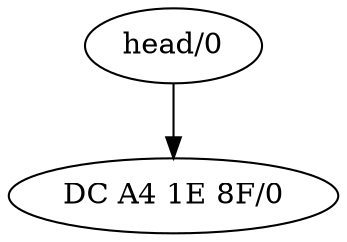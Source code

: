     digraph graphname {
        //rankdir=LR;  // Rank Direction Left to Right

        nodesep=1.0 // increases the separation between nodes
        edge [];
        //splines = true;

        n_1[label="DC A4 1E 8F/0"];
n_0[label="head/0"];
        n_0 -> n_1
    }
    